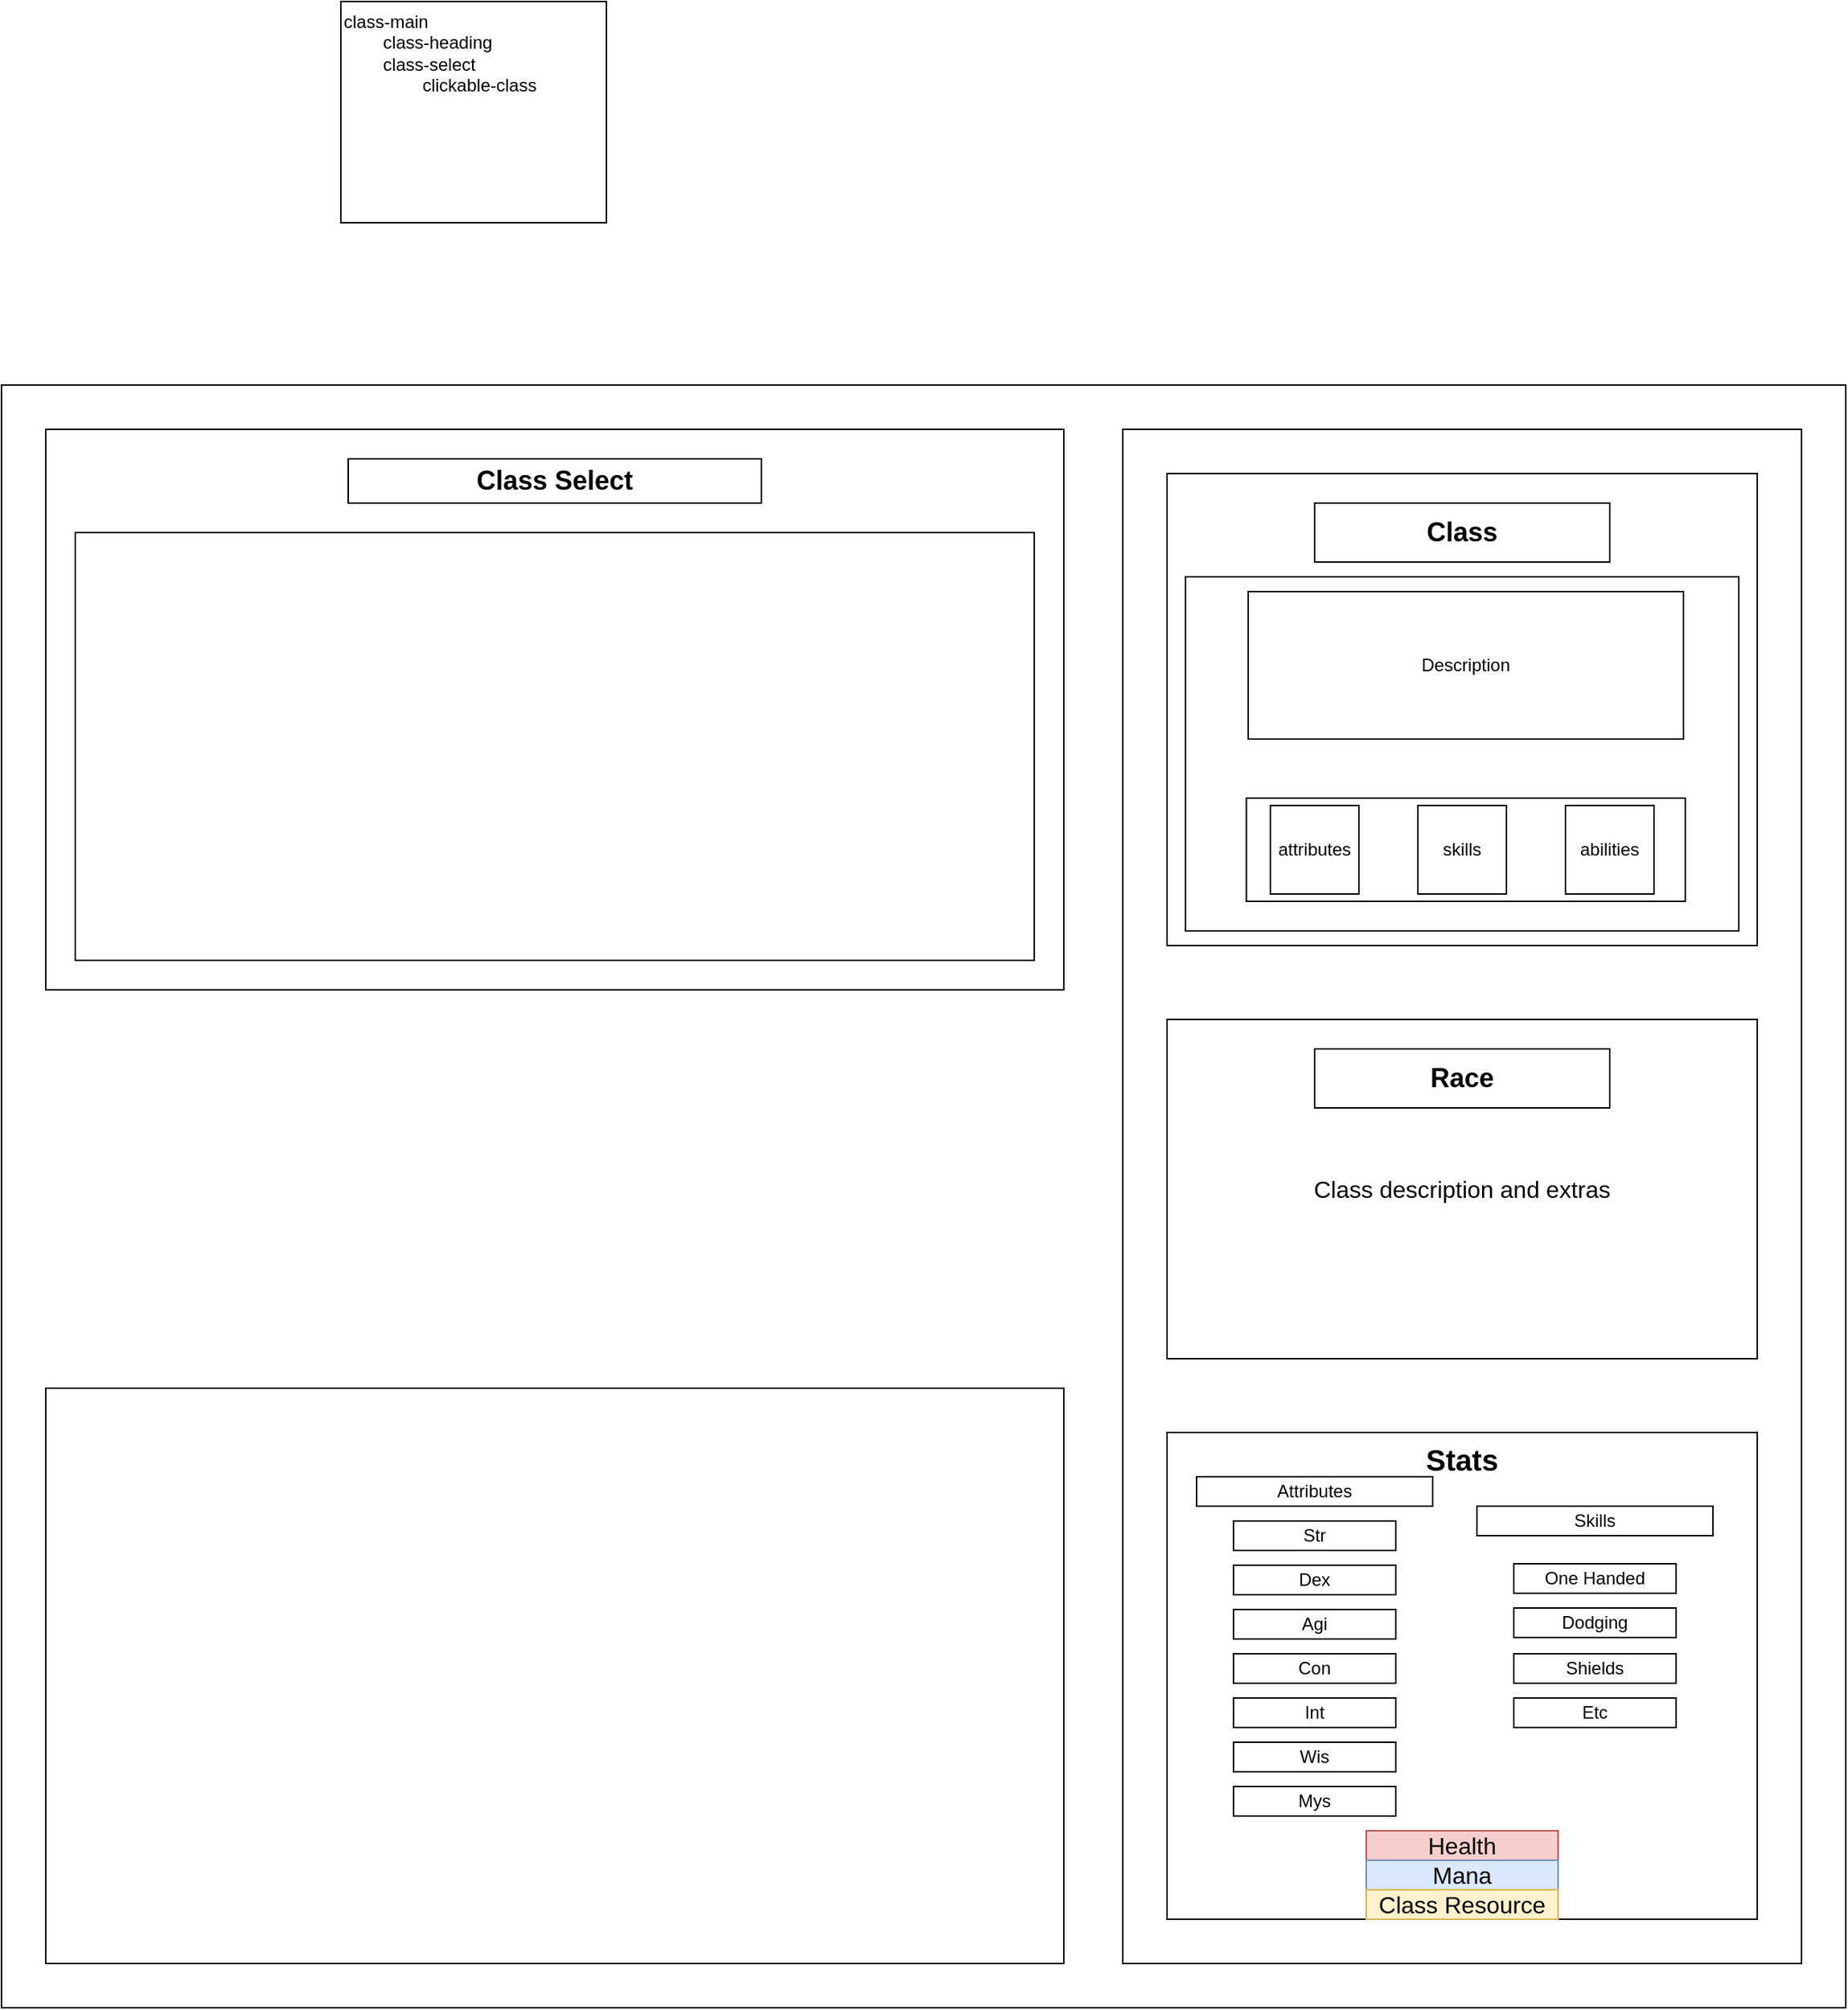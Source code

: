 <mxfile>
    <diagram id="KPhMTZi5_pGSBdDeJnpC" name="Page-1">
        <mxGraphModel dx="1471" dy="2090" grid="1" gridSize="10" guides="1" tooltips="1" connect="1" arrows="1" fold="1" page="1" pageScale="1" pageWidth="850" pageHeight="1100" math="0" shadow="0">
            <root>
                <mxCell id="0"/>
                <mxCell id="1" parent="0"/>
                <mxCell id="4" value="" style="whiteSpace=wrap;html=1;" parent="1" vertex="1">
                    <mxGeometry width="1250" height="1100" as="geometry"/>
                </mxCell>
                <mxCell id="21" value="" style="whiteSpace=wrap;html=1;" vertex="1" parent="1">
                    <mxGeometry x="760" y="30" width="460" height="1040" as="geometry"/>
                </mxCell>
                <mxCell id="23" value="" style="whiteSpace=wrap;html=1;fontSize=16;" vertex="1" parent="1">
                    <mxGeometry x="790" y="60" width="400" height="320" as="geometry"/>
                </mxCell>
                <mxCell id="22" value="Class" style="whiteSpace=wrap;html=1;fontSize=18;fontStyle=1" vertex="1" parent="1">
                    <mxGeometry x="890" y="80" width="200" height="40" as="geometry"/>
                </mxCell>
                <mxCell id="26" value="Class description and extras" style="whiteSpace=wrap;html=1;fontSize=16;" vertex="1" parent="1">
                    <mxGeometry x="790" y="430" width="400" height="230" as="geometry"/>
                </mxCell>
                <mxCell id="28" value="Race" style="whiteSpace=wrap;html=1;fontSize=18;fontStyle=1" vertex="1" parent="1">
                    <mxGeometry x="890" y="450" width="200" height="40" as="geometry"/>
                </mxCell>
                <mxCell id="31" value="&lt;font&gt;Stats&lt;/font&gt;" style="whiteSpace=wrap;html=1;verticalAlign=top;fontSize=20;fontStyle=1" vertex="1" parent="1">
                    <mxGeometry x="790" y="710" width="400" height="330" as="geometry"/>
                </mxCell>
                <mxCell id="32" value="Health" style="whiteSpace=wrap;html=1;fontSize=16;fillColor=#f8cecc;strokeColor=#b85450;" vertex="1" parent="1">
                    <mxGeometry x="925" y="980" width="130" height="20" as="geometry"/>
                </mxCell>
                <mxCell id="33" value="Skills" style="whiteSpace=wrap;html=1;" vertex="1" parent="1">
                    <mxGeometry x="1000" y="760" width="160" height="20" as="geometry"/>
                </mxCell>
                <mxCell id="34" value="Mana" style="whiteSpace=wrap;html=1;fontSize=16;fillColor=#dae8fc;strokeColor=#6c8ebf;" vertex="1" parent="1">
                    <mxGeometry x="925" y="1000" width="130" height="20" as="geometry"/>
                </mxCell>
                <mxCell id="35" value="Class Resource" style="whiteSpace=wrap;html=1;fontSize=16;fillColor=#fff2cc;strokeColor=#d6b656;" vertex="1" parent="1">
                    <mxGeometry x="925" y="1020" width="130" height="20" as="geometry"/>
                </mxCell>
                <mxCell id="36" value="One Handed" style="whiteSpace=wrap;html=1;" vertex="1" parent="1">
                    <mxGeometry x="1025" y="799" width="110" height="20" as="geometry"/>
                </mxCell>
                <mxCell id="37" value="Dodging" style="whiteSpace=wrap;html=1;" vertex="1" parent="1">
                    <mxGeometry x="1025" y="829" width="110" height="20" as="geometry"/>
                </mxCell>
                <mxCell id="38" value="Shields" style="whiteSpace=wrap;html=1;" vertex="1" parent="1">
                    <mxGeometry x="1025" y="860" width="110" height="20" as="geometry"/>
                </mxCell>
                <mxCell id="39" value="Etc" style="whiteSpace=wrap;html=1;" vertex="1" parent="1">
                    <mxGeometry x="1025" y="890" width="110" height="20" as="geometry"/>
                </mxCell>
                <mxCell id="40" value="Attributes" style="whiteSpace=wrap;html=1;" vertex="1" parent="1">
                    <mxGeometry x="810" y="740" width="160" height="20" as="geometry"/>
                </mxCell>
                <mxCell id="41" value="Str" style="whiteSpace=wrap;html=1;" vertex="1" parent="1">
                    <mxGeometry x="835" y="770" width="110" height="20" as="geometry"/>
                </mxCell>
                <mxCell id="42" value="Dex" style="whiteSpace=wrap;html=1;" vertex="1" parent="1">
                    <mxGeometry x="835" y="800" width="110" height="20" as="geometry"/>
                </mxCell>
                <mxCell id="43" value="Agi" style="whiteSpace=wrap;html=1;" vertex="1" parent="1">
                    <mxGeometry x="835" y="830" width="110" height="20" as="geometry"/>
                </mxCell>
                <mxCell id="44" value="Con" style="whiteSpace=wrap;html=1;" vertex="1" parent="1">
                    <mxGeometry x="835" y="860" width="110" height="20" as="geometry"/>
                </mxCell>
                <mxCell id="45" value="Int" style="whiteSpace=wrap;html=1;" vertex="1" parent="1">
                    <mxGeometry x="835" y="890" width="110" height="20" as="geometry"/>
                </mxCell>
                <mxCell id="46" value="Wis" style="whiteSpace=wrap;html=1;" vertex="1" parent="1">
                    <mxGeometry x="835" y="920" width="110" height="20" as="geometry"/>
                </mxCell>
                <mxCell id="47" value="Mys" style="whiteSpace=wrap;html=1;" vertex="1" parent="1">
                    <mxGeometry x="835" y="950" width="110" height="20" as="geometry"/>
                </mxCell>
                <mxCell id="48" value="" style="whiteSpace=wrap;html=1;" vertex="1" parent="1">
                    <mxGeometry x="30" y="30" width="690" height="380" as="geometry"/>
                </mxCell>
                <mxCell id="49" value="" style="whiteSpace=wrap;html=1;" vertex="1" parent="1">
                    <mxGeometry x="30" y="680" width="690" height="390" as="geometry"/>
                </mxCell>
                <mxCell id="50" value="" style="whiteSpace=wrap;html=1;" vertex="1" parent="1">
                    <mxGeometry x="50" y="100" width="650" height="290" as="geometry"/>
                </mxCell>
                <mxCell id="51" value="Class Select" style="whiteSpace=wrap;html=1;fontSize=18;fontStyle=1" vertex="1" parent="1">
                    <mxGeometry x="235" y="50" width="280" height="30" as="geometry"/>
                </mxCell>
                <mxCell id="52" value="" style="whiteSpace=wrap;html=1;" vertex="1" parent="1">
                    <mxGeometry x="802.5" y="130" width="375" height="240" as="geometry"/>
                </mxCell>
                <mxCell id="53" value="Description" style="whiteSpace=wrap;html=1;" vertex="1" parent="1">
                    <mxGeometry x="845" y="140" width="295" height="100" as="geometry"/>
                </mxCell>
                <mxCell id="56" value="" style="whiteSpace=wrap;html=1;" vertex="1" parent="1">
                    <mxGeometry x="843.75" y="280" width="297.5" height="70" as="geometry"/>
                </mxCell>
                <mxCell id="57" value="abilities" style="whiteSpace=wrap;html=1;" vertex="1" parent="1">
                    <mxGeometry x="1060" y="285" width="60" height="60" as="geometry"/>
                </mxCell>
                <mxCell id="58" value="skills" style="whiteSpace=wrap;html=1;" vertex="1" parent="1">
                    <mxGeometry x="960" y="285" width="60" height="60" as="geometry"/>
                </mxCell>
                <mxCell id="59" value="attributes" style="whiteSpace=wrap;html=1;" vertex="1" parent="1">
                    <mxGeometry x="860" y="285" width="60" height="60" as="geometry"/>
                </mxCell>
                <mxCell id="61" value="class-main&lt;div&gt;&lt;span style=&quot;white-space: pre;&quot;&gt;&#x9;&lt;/span&gt;class-heading&lt;br&gt;&lt;/div&gt;&lt;div&gt;&lt;span style=&quot;white-space: pre;&quot;&gt;&#x9;&lt;/span&gt;class-select&lt;br&gt;&lt;/div&gt;&lt;div&gt;&lt;span style=&quot;white-space: pre;&quot;&gt;&#x9;&lt;/span&gt;&lt;span style=&quot;white-space: pre;&quot;&gt;&#x9;&lt;/span&gt;clickable-class&lt;br&gt;&lt;/div&gt;" style="whiteSpace=wrap;html=1;verticalAlign=top;align=left;" vertex="1" parent="1">
                    <mxGeometry x="230" y="-260" width="180" height="150" as="geometry"/>
                </mxCell>
            </root>
        </mxGraphModel>
    </diagram>
</mxfile>